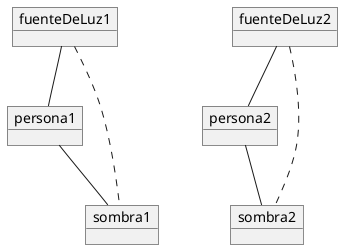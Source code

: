 @startuml Dos fuentes dos Personas

object persona1 {
}

object persona2 {
}

object fuenteDeLuz1 {
}

object fuenteDeLuz2 {
}


object sombra1 {
}

object sombra2 {
}

fuenteDeLuz1 -- persona1
persona1 -- sombra1
fuenteDeLuz1 --[dashed]- sombra1

fuenteDeLuz2 -- persona2
persona2 -- sombra2
fuenteDeLuz2 -[dashed]- sombra2

@enduml